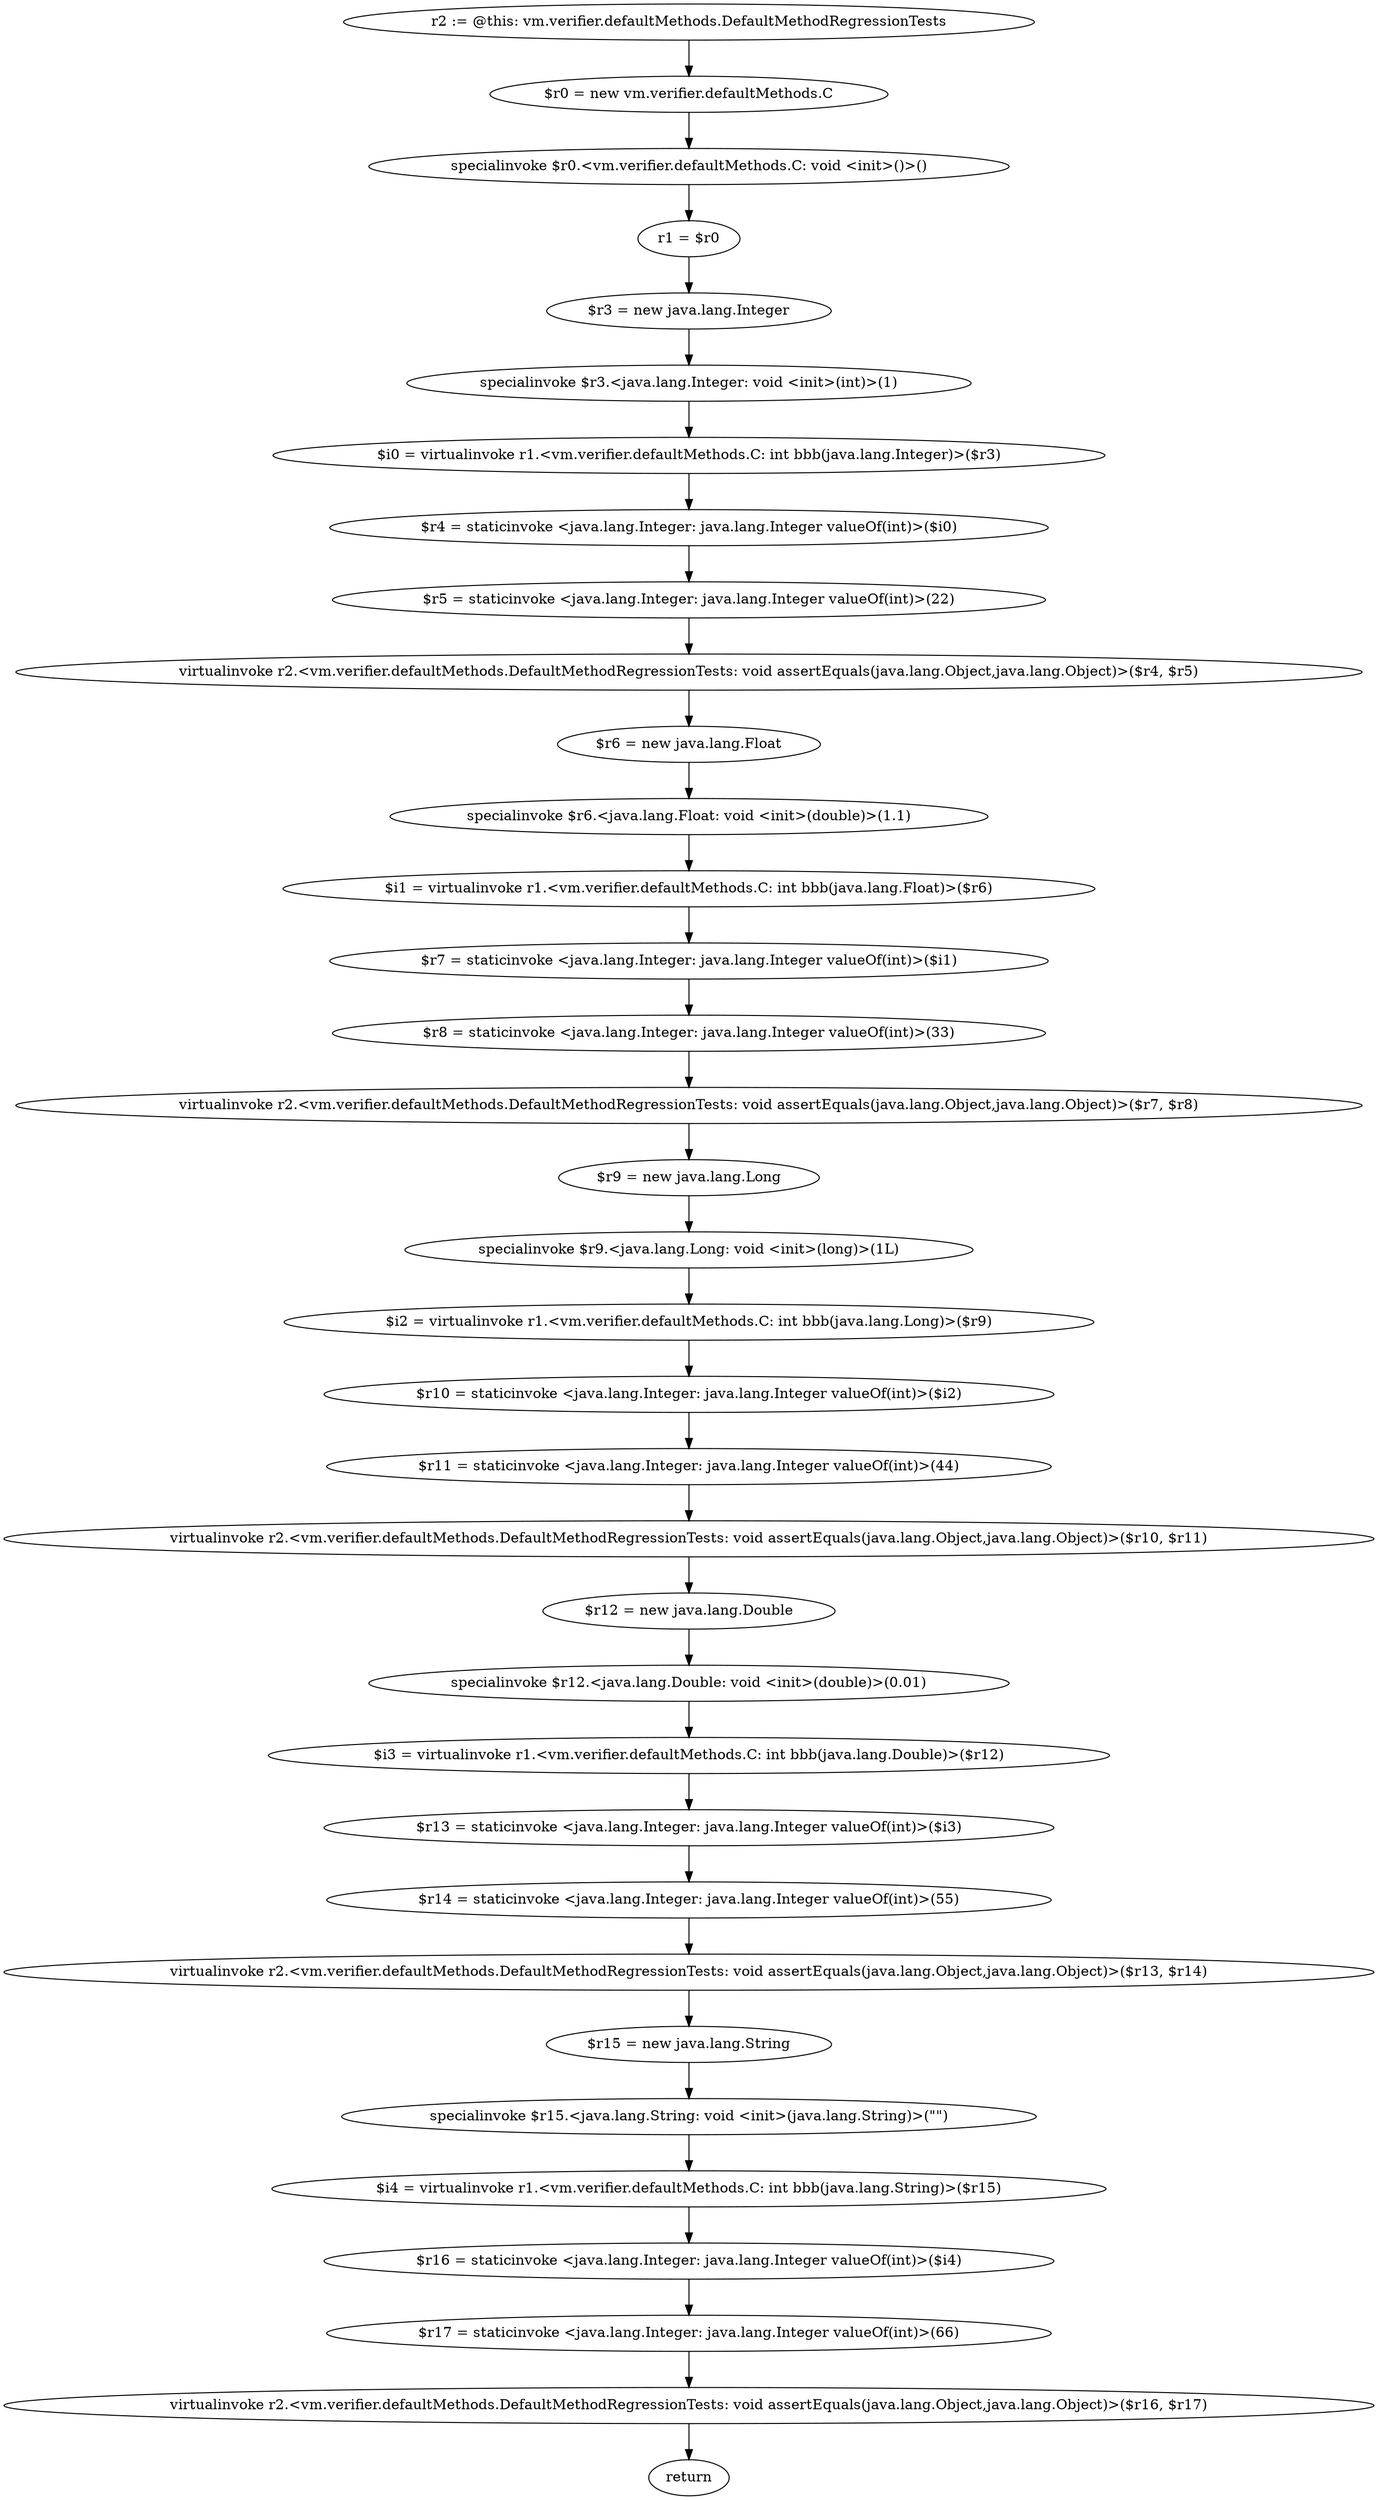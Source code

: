 digraph "unitGraph" {
    "r2 := @this: vm.verifier.defaultMethods.DefaultMethodRegressionTests"
    "$r0 = new vm.verifier.defaultMethods.C"
    "specialinvoke $r0.<vm.verifier.defaultMethods.C: void <init>()>()"
    "r1 = $r0"
    "$r3 = new java.lang.Integer"
    "specialinvoke $r3.<java.lang.Integer: void <init>(int)>(1)"
    "$i0 = virtualinvoke r1.<vm.verifier.defaultMethods.C: int bbb(java.lang.Integer)>($r3)"
    "$r4 = staticinvoke <java.lang.Integer: java.lang.Integer valueOf(int)>($i0)"
    "$r5 = staticinvoke <java.lang.Integer: java.lang.Integer valueOf(int)>(22)"
    "virtualinvoke r2.<vm.verifier.defaultMethods.DefaultMethodRegressionTests: void assertEquals(java.lang.Object,java.lang.Object)>($r4, $r5)"
    "$r6 = new java.lang.Float"
    "specialinvoke $r6.<java.lang.Float: void <init>(double)>(1.1)"
    "$i1 = virtualinvoke r1.<vm.verifier.defaultMethods.C: int bbb(java.lang.Float)>($r6)"
    "$r7 = staticinvoke <java.lang.Integer: java.lang.Integer valueOf(int)>($i1)"
    "$r8 = staticinvoke <java.lang.Integer: java.lang.Integer valueOf(int)>(33)"
    "virtualinvoke r2.<vm.verifier.defaultMethods.DefaultMethodRegressionTests: void assertEquals(java.lang.Object,java.lang.Object)>($r7, $r8)"
    "$r9 = new java.lang.Long"
    "specialinvoke $r9.<java.lang.Long: void <init>(long)>(1L)"
    "$i2 = virtualinvoke r1.<vm.verifier.defaultMethods.C: int bbb(java.lang.Long)>($r9)"
    "$r10 = staticinvoke <java.lang.Integer: java.lang.Integer valueOf(int)>($i2)"
    "$r11 = staticinvoke <java.lang.Integer: java.lang.Integer valueOf(int)>(44)"
    "virtualinvoke r2.<vm.verifier.defaultMethods.DefaultMethodRegressionTests: void assertEquals(java.lang.Object,java.lang.Object)>($r10, $r11)"
    "$r12 = new java.lang.Double"
    "specialinvoke $r12.<java.lang.Double: void <init>(double)>(0.01)"
    "$i3 = virtualinvoke r1.<vm.verifier.defaultMethods.C: int bbb(java.lang.Double)>($r12)"
    "$r13 = staticinvoke <java.lang.Integer: java.lang.Integer valueOf(int)>($i3)"
    "$r14 = staticinvoke <java.lang.Integer: java.lang.Integer valueOf(int)>(55)"
    "virtualinvoke r2.<vm.verifier.defaultMethods.DefaultMethodRegressionTests: void assertEquals(java.lang.Object,java.lang.Object)>($r13, $r14)"
    "$r15 = new java.lang.String"
    "specialinvoke $r15.<java.lang.String: void <init>(java.lang.String)>(\"\")"
    "$i4 = virtualinvoke r1.<vm.verifier.defaultMethods.C: int bbb(java.lang.String)>($r15)"
    "$r16 = staticinvoke <java.lang.Integer: java.lang.Integer valueOf(int)>($i4)"
    "$r17 = staticinvoke <java.lang.Integer: java.lang.Integer valueOf(int)>(66)"
    "virtualinvoke r2.<vm.verifier.defaultMethods.DefaultMethodRegressionTests: void assertEquals(java.lang.Object,java.lang.Object)>($r16, $r17)"
    "return"
    "r2 := @this: vm.verifier.defaultMethods.DefaultMethodRegressionTests"->"$r0 = new vm.verifier.defaultMethods.C";
    "$r0 = new vm.verifier.defaultMethods.C"->"specialinvoke $r0.<vm.verifier.defaultMethods.C: void <init>()>()";
    "specialinvoke $r0.<vm.verifier.defaultMethods.C: void <init>()>()"->"r1 = $r0";
    "r1 = $r0"->"$r3 = new java.lang.Integer";
    "$r3 = new java.lang.Integer"->"specialinvoke $r3.<java.lang.Integer: void <init>(int)>(1)";
    "specialinvoke $r3.<java.lang.Integer: void <init>(int)>(1)"->"$i0 = virtualinvoke r1.<vm.verifier.defaultMethods.C: int bbb(java.lang.Integer)>($r3)";
    "$i0 = virtualinvoke r1.<vm.verifier.defaultMethods.C: int bbb(java.lang.Integer)>($r3)"->"$r4 = staticinvoke <java.lang.Integer: java.lang.Integer valueOf(int)>($i0)";
    "$r4 = staticinvoke <java.lang.Integer: java.lang.Integer valueOf(int)>($i0)"->"$r5 = staticinvoke <java.lang.Integer: java.lang.Integer valueOf(int)>(22)";
    "$r5 = staticinvoke <java.lang.Integer: java.lang.Integer valueOf(int)>(22)"->"virtualinvoke r2.<vm.verifier.defaultMethods.DefaultMethodRegressionTests: void assertEquals(java.lang.Object,java.lang.Object)>($r4, $r5)";
    "virtualinvoke r2.<vm.verifier.defaultMethods.DefaultMethodRegressionTests: void assertEquals(java.lang.Object,java.lang.Object)>($r4, $r5)"->"$r6 = new java.lang.Float";
    "$r6 = new java.lang.Float"->"specialinvoke $r6.<java.lang.Float: void <init>(double)>(1.1)";
    "specialinvoke $r6.<java.lang.Float: void <init>(double)>(1.1)"->"$i1 = virtualinvoke r1.<vm.verifier.defaultMethods.C: int bbb(java.lang.Float)>($r6)";
    "$i1 = virtualinvoke r1.<vm.verifier.defaultMethods.C: int bbb(java.lang.Float)>($r6)"->"$r7 = staticinvoke <java.lang.Integer: java.lang.Integer valueOf(int)>($i1)";
    "$r7 = staticinvoke <java.lang.Integer: java.lang.Integer valueOf(int)>($i1)"->"$r8 = staticinvoke <java.lang.Integer: java.lang.Integer valueOf(int)>(33)";
    "$r8 = staticinvoke <java.lang.Integer: java.lang.Integer valueOf(int)>(33)"->"virtualinvoke r2.<vm.verifier.defaultMethods.DefaultMethodRegressionTests: void assertEquals(java.lang.Object,java.lang.Object)>($r7, $r8)";
    "virtualinvoke r2.<vm.verifier.defaultMethods.DefaultMethodRegressionTests: void assertEquals(java.lang.Object,java.lang.Object)>($r7, $r8)"->"$r9 = new java.lang.Long";
    "$r9 = new java.lang.Long"->"specialinvoke $r9.<java.lang.Long: void <init>(long)>(1L)";
    "specialinvoke $r9.<java.lang.Long: void <init>(long)>(1L)"->"$i2 = virtualinvoke r1.<vm.verifier.defaultMethods.C: int bbb(java.lang.Long)>($r9)";
    "$i2 = virtualinvoke r1.<vm.verifier.defaultMethods.C: int bbb(java.lang.Long)>($r9)"->"$r10 = staticinvoke <java.lang.Integer: java.lang.Integer valueOf(int)>($i2)";
    "$r10 = staticinvoke <java.lang.Integer: java.lang.Integer valueOf(int)>($i2)"->"$r11 = staticinvoke <java.lang.Integer: java.lang.Integer valueOf(int)>(44)";
    "$r11 = staticinvoke <java.lang.Integer: java.lang.Integer valueOf(int)>(44)"->"virtualinvoke r2.<vm.verifier.defaultMethods.DefaultMethodRegressionTests: void assertEquals(java.lang.Object,java.lang.Object)>($r10, $r11)";
    "virtualinvoke r2.<vm.verifier.defaultMethods.DefaultMethodRegressionTests: void assertEquals(java.lang.Object,java.lang.Object)>($r10, $r11)"->"$r12 = new java.lang.Double";
    "$r12 = new java.lang.Double"->"specialinvoke $r12.<java.lang.Double: void <init>(double)>(0.01)";
    "specialinvoke $r12.<java.lang.Double: void <init>(double)>(0.01)"->"$i3 = virtualinvoke r1.<vm.verifier.defaultMethods.C: int bbb(java.lang.Double)>($r12)";
    "$i3 = virtualinvoke r1.<vm.verifier.defaultMethods.C: int bbb(java.lang.Double)>($r12)"->"$r13 = staticinvoke <java.lang.Integer: java.lang.Integer valueOf(int)>($i3)";
    "$r13 = staticinvoke <java.lang.Integer: java.lang.Integer valueOf(int)>($i3)"->"$r14 = staticinvoke <java.lang.Integer: java.lang.Integer valueOf(int)>(55)";
    "$r14 = staticinvoke <java.lang.Integer: java.lang.Integer valueOf(int)>(55)"->"virtualinvoke r2.<vm.verifier.defaultMethods.DefaultMethodRegressionTests: void assertEquals(java.lang.Object,java.lang.Object)>($r13, $r14)";
    "virtualinvoke r2.<vm.verifier.defaultMethods.DefaultMethodRegressionTests: void assertEquals(java.lang.Object,java.lang.Object)>($r13, $r14)"->"$r15 = new java.lang.String";
    "$r15 = new java.lang.String"->"specialinvoke $r15.<java.lang.String: void <init>(java.lang.String)>(\"\")";
    "specialinvoke $r15.<java.lang.String: void <init>(java.lang.String)>(\"\")"->"$i4 = virtualinvoke r1.<vm.verifier.defaultMethods.C: int bbb(java.lang.String)>($r15)";
    "$i4 = virtualinvoke r1.<vm.verifier.defaultMethods.C: int bbb(java.lang.String)>($r15)"->"$r16 = staticinvoke <java.lang.Integer: java.lang.Integer valueOf(int)>($i4)";
    "$r16 = staticinvoke <java.lang.Integer: java.lang.Integer valueOf(int)>($i4)"->"$r17 = staticinvoke <java.lang.Integer: java.lang.Integer valueOf(int)>(66)";
    "$r17 = staticinvoke <java.lang.Integer: java.lang.Integer valueOf(int)>(66)"->"virtualinvoke r2.<vm.verifier.defaultMethods.DefaultMethodRegressionTests: void assertEquals(java.lang.Object,java.lang.Object)>($r16, $r17)";
    "virtualinvoke r2.<vm.verifier.defaultMethods.DefaultMethodRegressionTests: void assertEquals(java.lang.Object,java.lang.Object)>($r16, $r17)"->"return";
}

